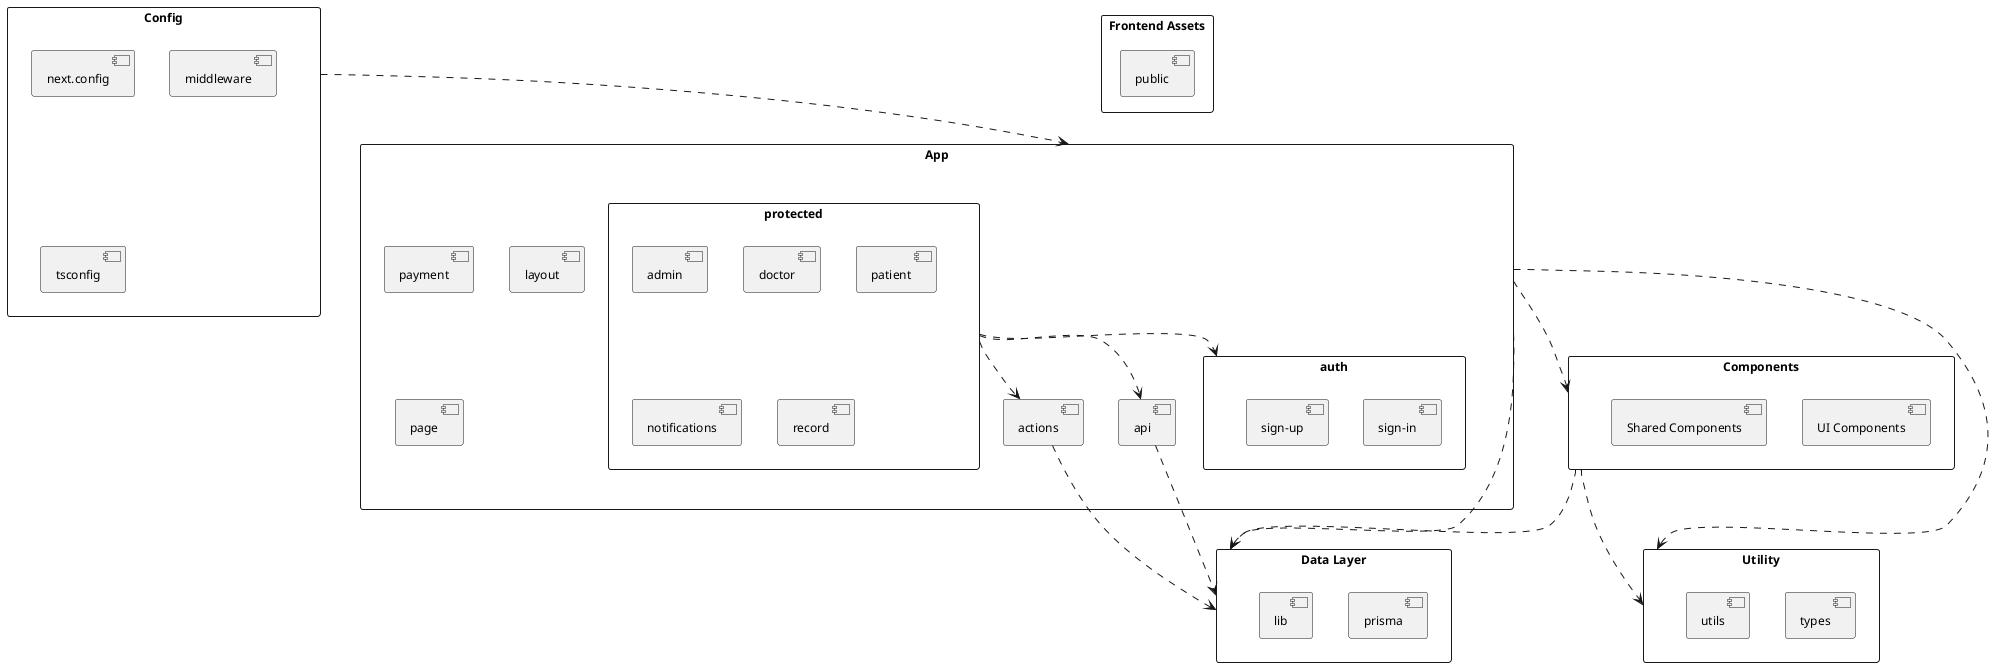 @startuml Med-Platform Package Diagram

skinparam packageStyle rectangle
skinparam backgroundColor #FFFFFF
skinparam defaultFontName Arial
skinparam defaultFontSize 12

package "App" {
  package "auth" {
    [sign-in]
    [sign-up]
  }
  
  package "protected" {
    [admin]
    [doctor]
    [patient]
    [notifications]
    [record]
  }
  
  [actions]
  [api]
  [payment]
  [layout]
  [page]
}

package "Components" {
  [UI Components]
  [Shared Components]
}

package "Data Layer" {
  [prisma]
  [lib]
}

package "Frontend Assets" {
  [public]
}

package "Utility" {
  [types]
  [utils]
}

package "Config" {
  [next.config]
  [middleware]
  [tsconfig]
}

' Dependențe între pachete principale
"App" ..> "Components"
"App" ..> "Data Layer"
"App" ..> "Utility"
"Components" ..> "Utility"
"Components" ..> "Data Layer"
"Config" ..> "App"

' Dependențe între subpachete
"protected" ..> "auth"
"protected" ..> "actions"
"protected" ..> "api"
"api" ..> "Data Layer"
"actions" ..> "Data Layer"

@enduml